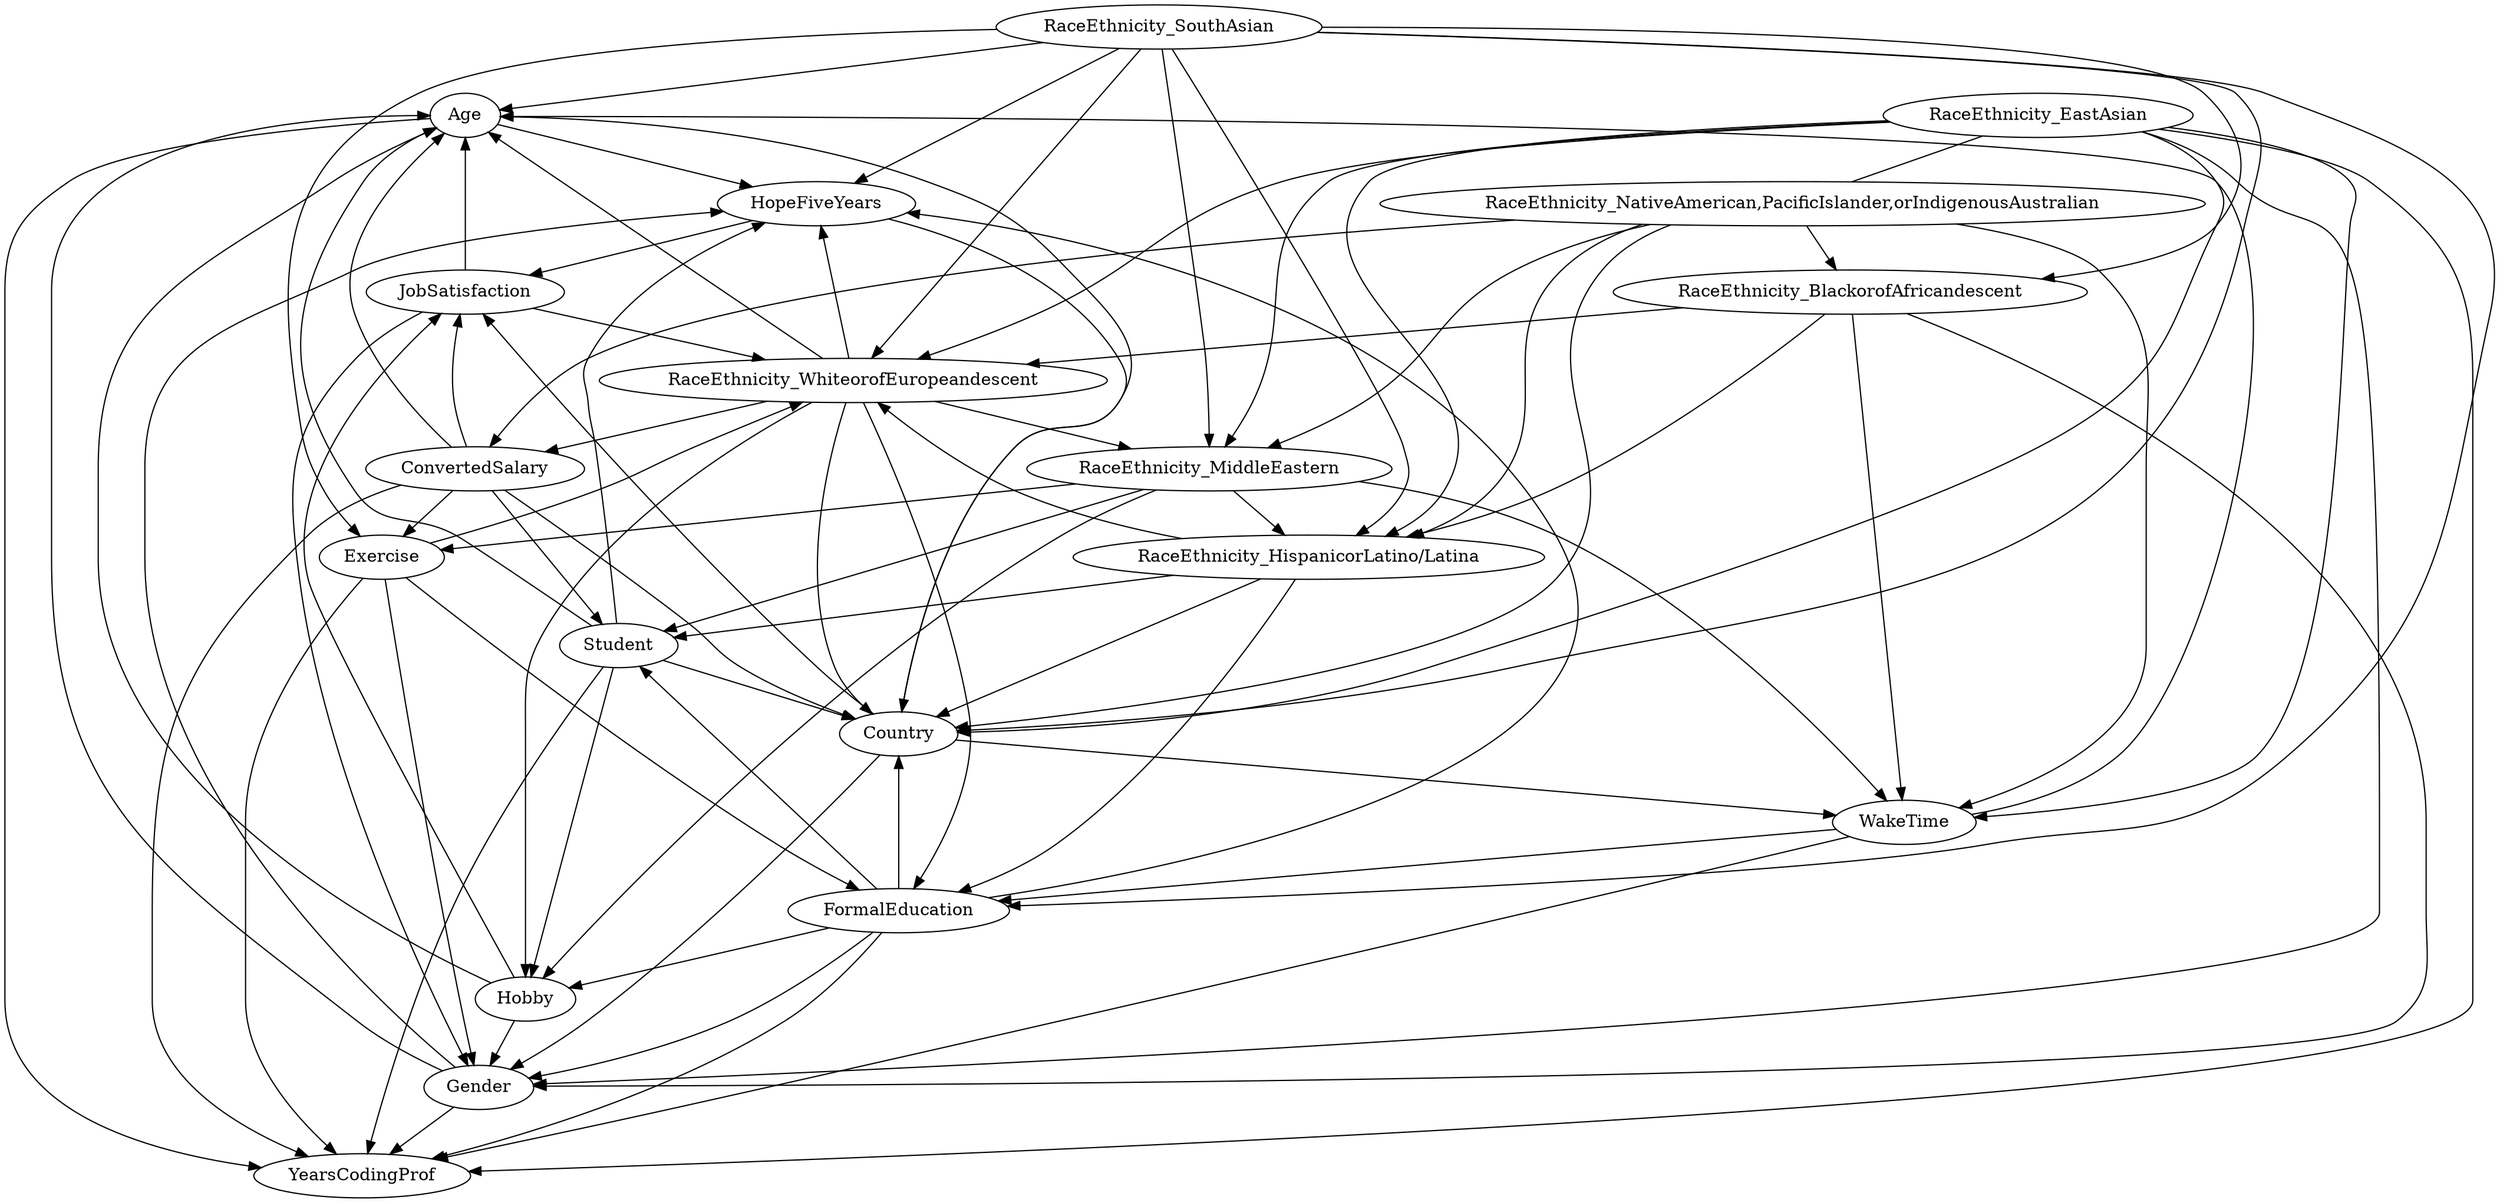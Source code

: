 digraph  {
dpi=200;
fontsize=18;
0 [label=X1];
0 [label="YearsCodingProf"];
1 [label=X2];
1 [label="HopeFiveYears"];
2 [label=X3];
2 [label="Age"];
3 [label=X4];
3 [label="Gender"];
4 [label=X5];
4 [label="JobSatisfaction"];
5 [label=X6];
5 [label="Hobby"];
6 [label=X7];
6 [label="Student"];
7 [label=X8];
7 [label="FormalEducation"];
8 [label=X9];
8 [label="WakeTime"];
9 [label=X10];
9 [label="Exercise"];
10 [label=X11];
10 [label="ConvertedSalary"];
11 [label=X12];
11 [label="Country"];
12 [label=X13];
12 [label="RaceEthnicity_BlackorofAfricandescent"];
13 [label=X14];
13 [label="RaceEthnicity_EastAsian"];
14 [label=X15];
14 [label="RaceEthnicity_HispanicorLatino/Latina"];
15 [label=X16];
15 [label="RaceEthnicity_MiddleEastern"];
16 [label=X17];
16 [label="RaceEthnicity_NativeAmerican,PacificIslander,orIndigenousAustralian"];
17 [label=X18];
17 [label="RaceEthnicity_SouthAsian"];
18 [label=X19];
18 [label="RaceEthnicity_WhiteorofEuropeandescent"];
2 -> 0  [arrowhead=normal, arrowtail=none, dir=both];
3 -> 0  [arrowhead=normal, arrowtail=none, dir=both];
6 -> 0  [arrowhead=normal, arrowtail=none, dir=both];
7 -> 0  [arrowhead=normal, arrowtail=none, dir=both];
8 -> 0  [arrowhead=normal, arrowtail=none, dir=both];
9 -> 0  [arrowhead=normal, arrowtail=none, dir=both];
10 -> 0  [arrowhead=normal, arrowtail=none, dir=both];
13 -> 0  [arrowhead=normal, arrowtail=none, dir=both];
2 -> 1  [arrowhead=normal, arrowtail=none, dir=both];
3 -> 1  [arrowhead=normal, arrowtail=none, dir=both];
1 -> 4  [arrowhead=normal, arrowtail=none, dir=both];
6 -> 1  [arrowhead=normal, arrowtail=none, dir=both];
7 -> 1  [arrowhead=normal, arrowtail=none, dir=both];
1 -> 11  [arrowhead=normal, arrowtail=none, dir=both];
17 -> 1  [arrowhead=normal, arrowtail=none, dir=both];
18 -> 1  [arrowhead=normal, arrowtail=none, dir=both];
3 -> 2  [arrowhead=normal, arrowtail=none, dir=both];
4 -> 2  [arrowhead=normal, arrowtail=none, dir=both];
5 -> 2  [arrowhead=normal, arrowtail=none, dir=both];
6 -> 2  [arrowhead=normal, arrowtail=none, dir=both];
8 -> 2  [arrowhead=normal, arrowtail=none, dir=both];
10 -> 2  [arrowhead=normal, arrowtail=none, dir=both];
11 -> 2  [arrowhead=normal, arrowtail=none, dir=both];
17 -> 2  [arrowhead=normal, arrowtail=none, dir=both];
18 -> 2  [arrowhead=normal, arrowtail=none, dir=both];
4 -> 3  [arrowhead=normal, arrowtail=none, dir=both];
5 -> 3  [arrowhead=normal, arrowtail=none, dir=both];
7 -> 3  [arrowhead=normal, arrowtail=none, dir=both];
9 -> 3  [arrowhead=normal, arrowtail=none, dir=both];
11 -> 3  [arrowhead=normal, arrowtail=none, dir=both];
12 -> 3  [arrowhead=normal, arrowtail=none, dir=both];
13 -> 3  [arrowhead=normal, arrowtail=none, dir=both];
5 -> 4  [arrowhead=normal, arrowtail=none, dir=both];
10 -> 4  [arrowhead=normal, arrowtail=none, dir=both];
11 -> 4  [arrowhead=normal, arrowtail=none, dir=both];
4 -> 18  [arrowhead=normal, arrowtail=none, dir=both];
6 -> 5  [arrowhead=normal, arrowtail=none, dir=both];
7 -> 5  [arrowhead=normal, arrowtail=none, dir=both];
15 -> 5  [arrowhead=normal, arrowtail=none, dir=both];
18 -> 5  [arrowhead=normal, arrowtail=none, dir=both];
7 -> 6  [arrowhead=normal, arrowtail=none, dir=both];
10 -> 6  [arrowhead=normal, arrowtail=none, dir=both];
6 -> 11  [arrowhead=normal, arrowtail=none, dir=both];
14 -> 6  [arrowhead=normal, arrowtail=none, dir=both];
15 -> 6  [arrowhead=normal, arrowtail=none, dir=both];
8 -> 7  [arrowhead=normal, arrowtail=none, dir=both];
9 -> 7  [arrowhead=normal, arrowtail=none, dir=both];
7 -> 11  [arrowhead=normal, arrowtail=none, dir=both];
14 -> 7  [arrowhead=normal, arrowtail=none, dir=both];
17 -> 7  [arrowhead=normal, arrowtail=none, dir=both];
18 -> 7  [arrowhead=normal, arrowtail=none, dir=both];
11 -> 8  [arrowhead=normal, arrowtail=none, dir=both];
12 -> 8  [arrowhead=normal, arrowtail=none, dir=both];
13 -> 8  [arrowhead=normal, arrowtail=none, dir=both];
15 -> 8  [arrowhead=normal, arrowtail=none, dir=both];
16 -> 8  [arrowhead=normal, arrowtail=none, dir=both];
10 -> 9  [arrowhead=normal, arrowtail=none, dir=both];
15 -> 9  [arrowhead=normal, arrowtail=none, dir=both];
17 -> 9  [arrowhead=normal, arrowtail=none, dir=both];
9 -> 18  [arrowhead=normal, arrowtail=none, dir=both];
10 -> 11  [arrowhead=normal, arrowtail=none, dir=both];
16 -> 10  [arrowhead=normal, arrowtail=none, dir=both];
18 -> 10  [arrowhead=normal, arrowtail=none, dir=both];
13 -> 11  [arrowhead=normal, arrowtail=none, dir=both];
14 -> 11  [arrowhead=normal, arrowtail=none, dir=both];
16 -> 11  [arrowhead=normal, arrowtail=none, dir=both];
17 -> 11  [arrowhead=normal, arrowtail=none, dir=both];
18 -> 11  [arrowhead=normal, arrowtail=none, dir=both];
12 -> 14  [arrowhead=normal, arrowtail=none, dir=both];
16 -> 12  [arrowhead=normal, arrowtail=none, dir=both];
17 -> 12  [arrowhead=normal, arrowtail=none, dir=both];
12 -> 18  [arrowhead=normal, arrowtail=none, dir=both];
13 -> 14  [arrowhead=normal, arrowtail=none, dir=both];
13 -> 15  [arrowhead=normal, arrowtail=none, dir=both];
13 -> 16  [arrowhead=none, arrowtail=none, dir=both];
13 -> 18  [arrowhead=normal, arrowtail=none, dir=both];
15 -> 14  [arrowhead=normal, arrowtail=none, dir=both];
16 -> 14  [arrowhead=normal, arrowtail=none, dir=both];
17 -> 14  [arrowhead=normal, arrowtail=none, dir=both];
14 -> 18  [arrowhead=normal, arrowtail=none, dir=both];
16 -> 15  [arrowhead=normal, arrowtail=none, dir=both];
17 -> 15  [arrowhead=normal, arrowtail=none, dir=both];
18 -> 15  [arrowhead=normal, arrowtail=none, dir=both];
17 -> 18  [arrowhead=normal, arrowtail=none, dir=both];
}
